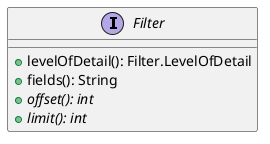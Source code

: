 @startuml

    interface Filter [[Filter.html]] {
        +levelOfDetail(): Filter.LevelOfDetail
        +fields(): String
        {abstract} +offset(): int
        {abstract} +limit(): int
    }

@enduml
